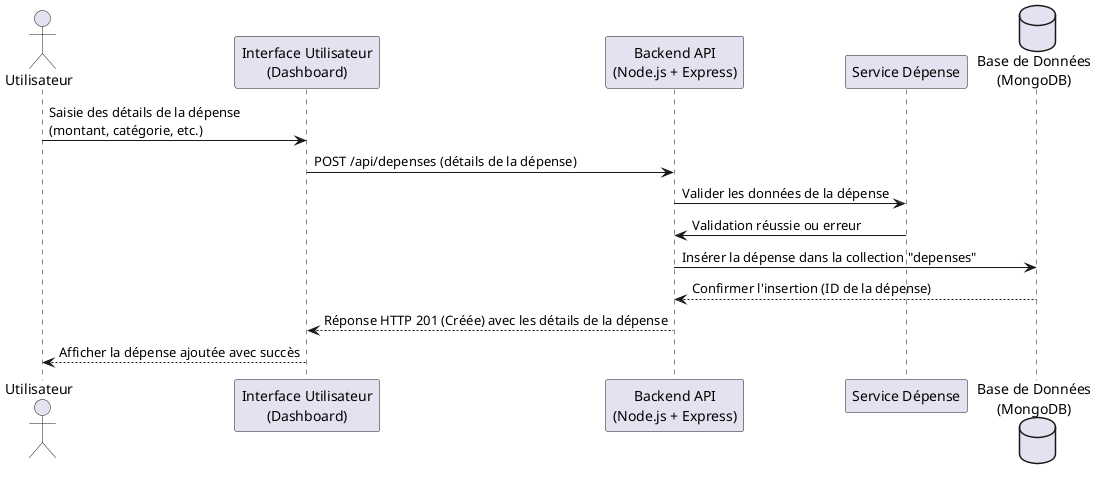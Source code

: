 @startuml TopBudget_SequenceDiagram

actor Utilisateur as U

participant "Interface Utilisateur\n(Dashboard)" as UI
participant "Backend API\n(Node.js + Express)" as API
participant "Service Dépense" as ServiceDepense
database "Base de Données\n(MongoDB)" as DB

U -> UI: Saisie des détails de la dépense\n(montant, catégorie, etc.)
UI -> API: POST /api/depenses (détails de la dépense)
API -> ServiceDepense: Valider les données de la dépense
ServiceDepense -> API: Validation réussie ou erreur
API -> DB: Insérer la dépense dans la collection "depenses"
DB --> API: Confirmer l'insertion (ID de la dépense)
API --> UI: Réponse HTTP 201 (Créée) avec les détails de la dépense
UI --> U: Afficher la dépense ajoutée avec succès

@enduml